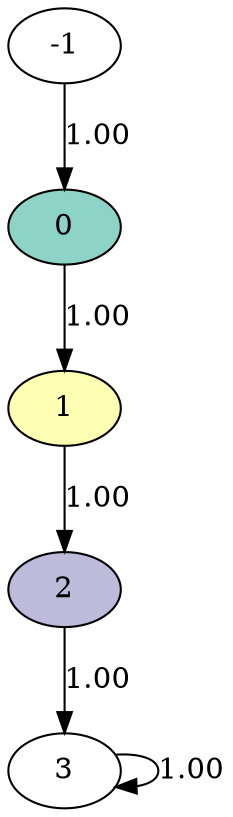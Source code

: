 digraph statespace {
node [colorscheme="set312" style=wedged]
0 [style=filled fillcolor=1]
-1 -> 0 [ label="1.00" ];
1 [style=filled fillcolor=2]
0 -> 1 [ label="1.00" ];
2 [style=filled fillcolor=3]
1 -> 2 [ label="1.00" ];
2 -> 3 [ label="1.00" ];
3 -> 3 [ label="1.00" ];
}
